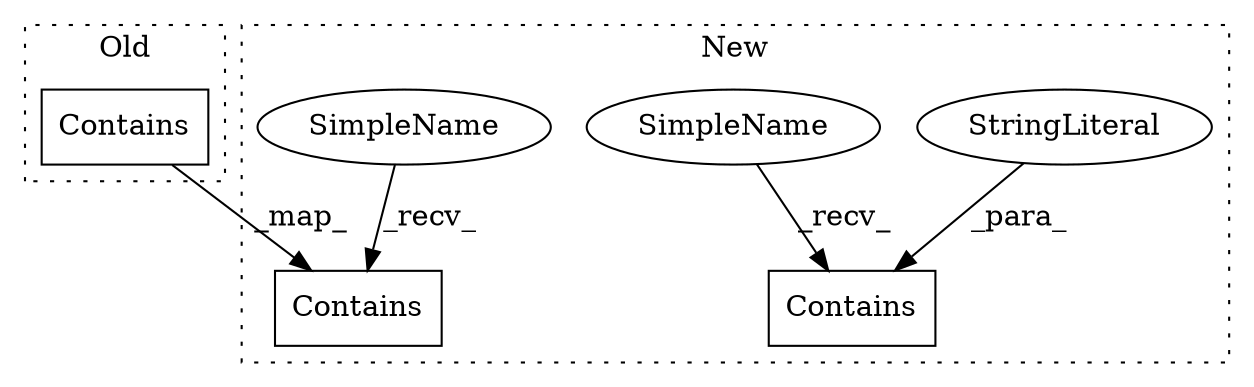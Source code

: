 digraph G {
subgraph cluster0 {
1 [label="Contains" a="32" s="1849,1865" l="9,1" shape="box"];
label = "Old";
style="dotted";
}
subgraph cluster1 {
2 [label="Contains" a="32" s="2119,2135" l="9,1" shape="box"];
3 [label="Contains" a="32" s="2145,2163" l="9,1" shape="box"];
4 [label="StringLiteral" a="45" s="2154" l="9" shape="ellipse"];
5 [label="SimpleName" a="42" s="2140" l="4" shape="ellipse"];
6 [label="SimpleName" a="42" s="2114" l="4" shape="ellipse"];
label = "New";
style="dotted";
}
1 -> 2 [label="_map_"];
4 -> 3 [label="_para_"];
5 -> 3 [label="_recv_"];
6 -> 2 [label="_recv_"];
}